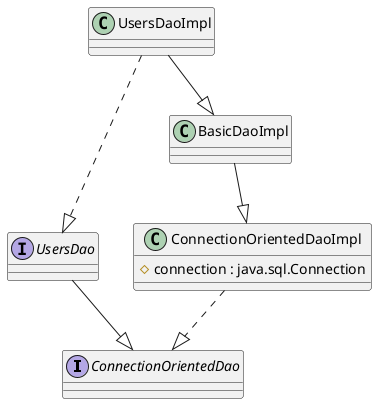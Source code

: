 @startuml UsersDao

interface ConnectionOrientedDao
interface UsersDao

UsersDao --|> ConnectionOrientedDao

class ConnectionOrientedDaoImpl {
 # connection : java.sql.Connection
}

ConnectionOrientedDaoImpl ..|> ConnectionOrientedDao

class BasicDaoImpl

BasicDaoImpl --|> ConnectionOrientedDaoImpl

class UsersDaoImpl
UsersDaoImpl ..|> UsersDao
UsersDaoImpl --|> BasicDaoImpl

@enduml